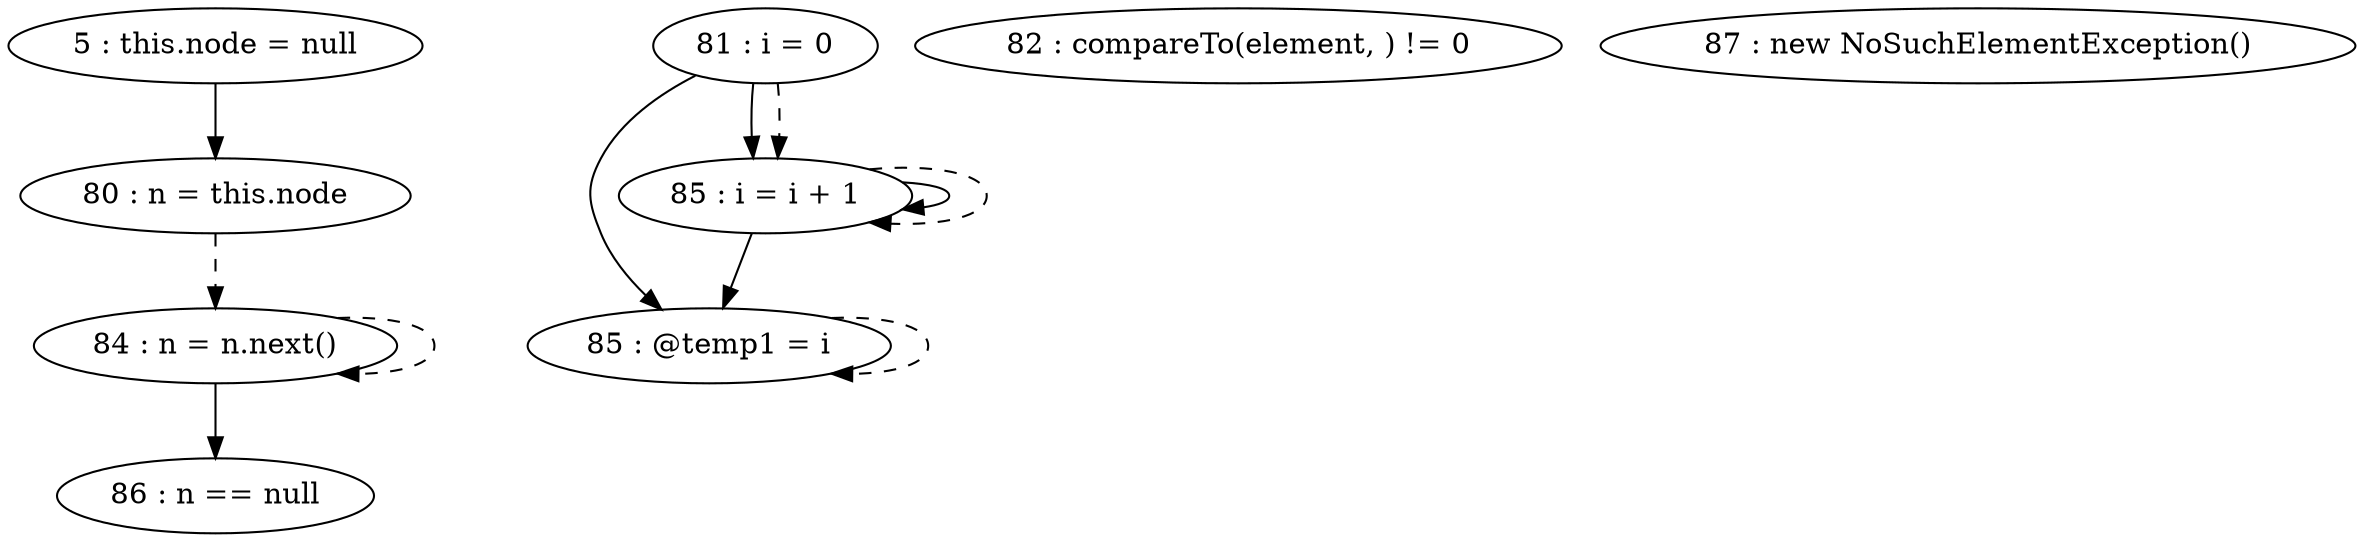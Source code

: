 digraph G {
"5 : this.node = null"
"5 : this.node = null" -> "80 : n = this.node"
"80 : n = this.node"
"80 : n = this.node" -> "84 : n = n.next()" [style=dashed]
"81 : i = 0"
"81 : i = 0" -> "85 : @temp1 = i"
"81 : i = 0" -> "85 : i = i + 1"
"81 : i = 0" -> "85 : i = i + 1" [style=dashed]
"82 : compareTo(element, ) != 0"
"84 : n = n.next()"
"84 : n = n.next()" -> "86 : n == null"
"84 : n = n.next()" -> "84 : n = n.next()" [style=dashed]
"85 : @temp1 = i"
"85 : @temp1 = i" -> "85 : @temp1 = i" [style=dashed]
"85 : i = i + 1"
"85 : i = i + 1" -> "85 : @temp1 = i"
"85 : i = i + 1" -> "85 : i = i + 1"
"85 : i = i + 1" -> "85 : i = i + 1" [style=dashed]
"86 : n == null"
"87 : new NoSuchElementException()"
"82 : compareTo(element, ) != 0"
}
